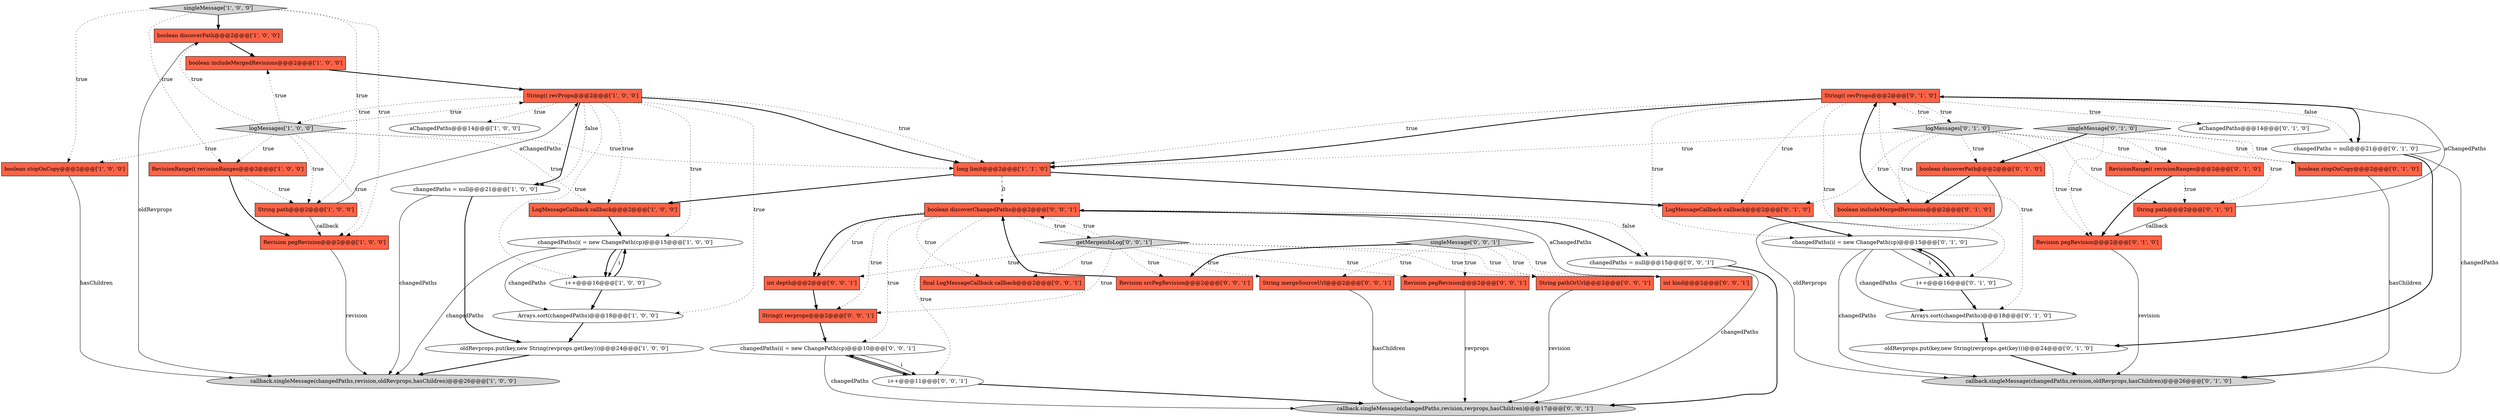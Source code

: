digraph {
31 [style = filled, label = "changedPaths(i( = new ChangePath(cp)@@@15@@@['0', '1', '0']", fillcolor = white, shape = ellipse image = "AAA0AAABBB2BBB"];
7 [style = filled, label = "callback.singleMessage(changedPaths,revision,oldRevprops,hasChildren)@@@26@@@['1', '0', '0']", fillcolor = lightgray, shape = ellipse image = "AAA0AAABBB1BBB"];
22 [style = filled, label = "callback.singleMessage(changedPaths,revision,oldRevprops,hasChildren)@@@26@@@['0', '1', '0']", fillcolor = lightgray, shape = ellipse image = "AAA0AAABBB2BBB"];
26 [style = filled, label = "i++@@@16@@@['0', '1', '0']", fillcolor = white, shape = ellipse image = "AAA0AAABBB2BBB"];
28 [style = filled, label = "boolean includeMergedRevisions@@@2@@@['0', '1', '0']", fillcolor = tomato, shape = box image = "AAA0AAABBB2BBB"];
18 [style = filled, label = "String path@@@2@@@['0', '1', '0']", fillcolor = tomato, shape = box image = "AAA0AAABBB2BBB"];
36 [style = filled, label = "getMergeinfoLog['0', '0', '1']", fillcolor = lightgray, shape = diamond image = "AAA0AAABBB3BBB"];
9 [style = filled, label = "singleMessage['1', '0', '0']", fillcolor = lightgray, shape = diamond image = "AAA0AAABBB1BBB"];
33 [style = filled, label = "changedPaths = null@@@21@@@['0', '1', '0']", fillcolor = white, shape = ellipse image = "AAA0AAABBB2BBB"];
24 [style = filled, label = "boolean stopOnCopy@@@2@@@['0', '1', '0']", fillcolor = tomato, shape = box image = "AAA0AAABBB2BBB"];
2 [style = filled, label = "Revision pegRevision@@@2@@@['1', '0', '0']", fillcolor = tomato, shape = box image = "AAA0AAABBB1BBB"];
6 [style = filled, label = "LogMessageCallback callback@@@2@@@['1', '0', '0']", fillcolor = tomato, shape = box image = "AAA0AAABBB1BBB"];
15 [style = filled, label = "i++@@@16@@@['1', '0', '0']", fillcolor = white, shape = ellipse image = "AAA0AAABBB1BBB"];
14 [style = filled, label = "String(( revProps@@@2@@@['1', '0', '0']", fillcolor = tomato, shape = box image = "AAA0AAABBB1BBB"];
45 [style = filled, label = "singleMessage['0', '0', '1']", fillcolor = lightgray, shape = diamond image = "AAA0AAABBB3BBB"];
32 [style = filled, label = "logMessages['0', '1', '0']", fillcolor = lightgray, shape = diamond image = "AAA0AAABBB2BBB"];
25 [style = filled, label = "aChangedPaths@@@14@@@['0', '1', '0']", fillcolor = white, shape = ellipse image = "AAA0AAABBB2BBB"];
37 [style = filled, label = "Revision srcPegRevision@@@2@@@['0', '0', '1']", fillcolor = tomato, shape = box image = "AAA0AAABBB3BBB"];
5 [style = filled, label = "changedPaths(i( = new ChangePath(cp)@@@15@@@['1', '0', '0']", fillcolor = white, shape = ellipse image = "AAA0AAABBB1BBB"];
27 [style = filled, label = "String(( revProps@@@2@@@['0', '1', '0']", fillcolor = tomato, shape = box image = "AAA0AAABBB2BBB"];
8 [style = filled, label = "oldRevprops.put(key,new String(revprops.get(key)))@@@24@@@['1', '0', '0']", fillcolor = white, shape = ellipse image = "AAA0AAABBB1BBB"];
4 [style = filled, label = "boolean discoverPath@@@2@@@['1', '0', '0']", fillcolor = tomato, shape = box image = "AAA0AAABBB1BBB"];
44 [style = filled, label = "callback.singleMessage(changedPaths,revision,revprops,hasChildren)@@@17@@@['0', '0', '1']", fillcolor = lightgray, shape = ellipse image = "AAA0AAABBB3BBB"];
30 [style = filled, label = "LogMessageCallback callback@@@2@@@['0', '1', '0']", fillcolor = tomato, shape = box image = "AAA0AAABBB2BBB"];
46 [style = filled, label = "boolean discoverChangedPaths@@@2@@@['0', '0', '1']", fillcolor = tomato, shape = box image = "AAA0AAABBB3BBB"];
0 [style = filled, label = "String path@@@2@@@['1', '0', '0']", fillcolor = tomato, shape = box image = "AAA0AAABBB1BBB"];
17 [style = filled, label = "logMessages['1', '0', '0']", fillcolor = lightgray, shape = diamond image = "AAA0AAABBB1BBB"];
47 [style = filled, label = "int depth@@@2@@@['0', '0', '1']", fillcolor = tomato, shape = box image = "AAA0AAABBB3BBB"];
3 [style = filled, label = "aChangedPaths@@@14@@@['1', '0', '0']", fillcolor = white, shape = ellipse image = "AAA0AAABBB1BBB"];
13 [style = filled, label = "boolean stopOnCopy@@@2@@@['1', '0', '0']", fillcolor = tomato, shape = box image = "AAA0AAABBB1BBB"];
43 [style = filled, label = "i++@@@11@@@['0', '0', '1']", fillcolor = white, shape = ellipse image = "AAA0AAABBB3BBB"];
19 [style = filled, label = "Revision pegRevision@@@2@@@['0', '1', '0']", fillcolor = tomato, shape = box image = "AAA0AAABBB2BBB"];
48 [style = filled, label = "Revision pegRevision@@@2@@@['0', '0', '1']", fillcolor = tomato, shape = box image = "AAA0AAABBB3BBB"];
21 [style = filled, label = "singleMessage['0', '1', '0']", fillcolor = lightgray, shape = diamond image = "AAA0AAABBB2BBB"];
11 [style = filled, label = "changedPaths = null@@@21@@@['1', '0', '0']", fillcolor = white, shape = ellipse image = "AAA0AAABBB1BBB"];
39 [style = filled, label = "String(( revprops@@@2@@@['0', '0', '1']", fillcolor = tomato, shape = box image = "AAA0AAABBB3BBB"];
49 [style = filled, label = "String mergeSourceUrl@@@2@@@['0', '0', '1']", fillcolor = tomato, shape = box image = "AAA0AAABBB3BBB"];
1 [style = filled, label = "RevisionRange(( revisionRanges@@@2@@@['1', '0', '0']", fillcolor = tomato, shape = box image = "AAA0AAABBB1BBB"];
10 [style = filled, label = "boolean includeMergedRevisions@@@2@@@['1', '0', '0']", fillcolor = tomato, shape = box image = "AAA0AAABBB1BBB"];
40 [style = filled, label = "changedPaths(i( = new ChangePath(cp)@@@10@@@['0', '0', '1']", fillcolor = white, shape = ellipse image = "AAA0AAABBB3BBB"];
20 [style = filled, label = "RevisionRange(( revisionRanges@@@2@@@['0', '1', '0']", fillcolor = tomato, shape = box image = "AAA0AAABBB2BBB"];
29 [style = filled, label = "Arrays.sort(changedPaths)@@@18@@@['0', '1', '0']", fillcolor = white, shape = ellipse image = "AAA0AAABBB2BBB"];
12 [style = filled, label = "long limit@@@2@@@['1', '1', '0']", fillcolor = tomato, shape = box image = "AAA0AAABBB1BBB"];
34 [style = filled, label = "boolean discoverPath@@@2@@@['0', '1', '0']", fillcolor = tomato, shape = box image = "AAA0AAABBB2BBB"];
38 [style = filled, label = "changedPaths = null@@@15@@@['0', '0', '1']", fillcolor = white, shape = ellipse image = "AAA0AAABBB3BBB"];
35 [style = filled, label = "int kind@@@2@@@['0', '0', '1']", fillcolor = tomato, shape = box image = "AAA0AAABBB3BBB"];
42 [style = filled, label = "String pathOrUrl@@@2@@@['0', '0', '1']", fillcolor = tomato, shape = box image = "AAA0AAABBB3BBB"];
16 [style = filled, label = "Arrays.sort(changedPaths)@@@18@@@['1', '0', '0']", fillcolor = white, shape = ellipse image = "AAA0AAABBB1BBB"];
41 [style = filled, label = "final LogMessageCallback callback@@@2@@@['0', '0', '1']", fillcolor = tomato, shape = box image = "AAA0AAABBB3BBB"];
23 [style = filled, label = "oldRevprops.put(key,new String(revprops.get(key)))@@@24@@@['0', '1', '0']", fillcolor = white, shape = ellipse image = "AAA0AAABBB2BBB"];
31->29 [style = solid, label="changedPaths"];
27->32 [style = dotted, label="true"];
32->28 [style = dotted, label="true"];
38->44 [style = bold, label=""];
17->6 [style = dotted, label="true"];
21->18 [style = dotted, label="true"];
24->22 [style = solid, label="hasChildren"];
17->1 [style = dotted, label="true"];
48->44 [style = solid, label="revprops"];
17->14 [style = dotted, label="true"];
5->15 [style = bold, label=""];
19->22 [style = solid, label="revision"];
36->48 [style = dotted, label="true"];
42->44 [style = solid, label="revision"];
11->7 [style = solid, label="changedPaths"];
43->40 [style = bold, label=""];
23->22 [style = bold, label=""];
36->39 [style = dotted, label="true"];
21->24 [style = dotted, label="true"];
34->22 [style = solid, label="oldRevprops"];
32->30 [style = dotted, label="true"];
14->3 [style = dotted, label="true"];
20->18 [style = dotted, label="true"];
45->42 [style = dotted, label="true"];
17->2 [style = dotted, label="true"];
12->46 [style = dashed, label="0"];
1->0 [style = dotted, label="true"];
27->33 [style = bold, label=""];
43->44 [style = bold, label=""];
14->11 [style = bold, label=""];
49->44 [style = solid, label="hasChildren"];
46->38 [style = dotted, label="false"];
46->38 [style = bold, label=""];
46->40 [style = dotted, label="true"];
5->16 [style = solid, label="changedPaths"];
21->20 [style = dotted, label="true"];
32->24 [style = dotted, label="true"];
14->12 [style = dotted, label="true"];
27->25 [style = dotted, label="true"];
27->12 [style = bold, label=""];
36->47 [style = dotted, label="true"];
10->14 [style = bold, label=""];
29->23 [style = bold, label=""];
47->39 [style = bold, label=""];
32->12 [style = dotted, label="true"];
31->22 [style = solid, label="changedPaths"];
33->23 [style = bold, label=""];
45->49 [style = dotted, label="true"];
4->7 [style = solid, label="oldRevprops"];
45->48 [style = dotted, label="true"];
37->46 [style = bold, label=""];
27->29 [style = dotted, label="true"];
9->13 [style = dotted, label="true"];
18->27 [style = solid, label="aChangedPaths"];
11->8 [style = bold, label=""];
40->44 [style = solid, label="changedPaths"];
20->19 [style = bold, label=""];
27->33 [style = dotted, label="false"];
36->46 [style = dotted, label="true"];
4->10 [style = bold, label=""];
38->44 [style = solid, label="changedPaths"];
32->18 [style = dotted, label="true"];
9->0 [style = dotted, label="true"];
32->34 [style = dotted, label="true"];
16->8 [style = bold, label=""];
17->4 [style = dotted, label="true"];
46->47 [style = dotted, label="true"];
21->34 [style = bold, label=""];
31->26 [style = solid, label="i"];
32->20 [style = dotted, label="true"];
0->2 [style = solid, label="callback"];
36->37 [style = dotted, label="true"];
36->49 [style = dotted, label="true"];
14->16 [style = dotted, label="true"];
14->17 [style = dotted, label="true"];
34->28 [style = bold, label=""];
6->5 [style = bold, label=""];
31->26 [style = bold, label=""];
26->31 [style = bold, label=""];
14->5 [style = dotted, label="true"];
17->12 [style = dotted, label="true"];
30->31 [style = bold, label=""];
27->31 [style = dotted, label="true"];
39->40 [style = bold, label=""];
9->1 [style = dotted, label="true"];
1->2 [style = bold, label=""];
2->7 [style = solid, label="revision"];
40->43 [style = bold, label=""];
5->7 [style = solid, label="changedPaths"];
14->11 [style = dotted, label="false"];
14->6 [style = dotted, label="true"];
13->7 [style = solid, label="hasChildren"];
36->41 [style = dotted, label="true"];
46->36 [style = dotted, label="true"];
17->0 [style = dotted, label="true"];
40->43 [style = solid, label="i"];
27->26 [style = dotted, label="true"];
26->29 [style = bold, label=""];
9->4 [style = bold, label=""];
12->30 [style = bold, label=""];
36->42 [style = dotted, label="true"];
46->41 [style = dotted, label="true"];
27->12 [style = dotted, label="true"];
15->16 [style = bold, label=""];
12->6 [style = bold, label=""];
46->47 [style = bold, label=""];
15->5 [style = bold, label=""];
8->7 [style = bold, label=""];
18->19 [style = solid, label="callback"];
17->10 [style = dotted, label="true"];
14->15 [style = dotted, label="true"];
27->30 [style = dotted, label="true"];
0->14 [style = solid, label="aChangedPaths"];
32->27 [style = dotted, label="true"];
5->15 [style = solid, label="i"];
33->22 [style = solid, label="changedPaths"];
9->2 [style = dotted, label="true"];
21->19 [style = dotted, label="true"];
14->12 [style = bold, label=""];
45->35 [style = dotted, label="true"];
46->39 [style = dotted, label="true"];
35->46 [style = solid, label="aChangedPaths"];
45->37 [style = bold, label=""];
28->27 [style = bold, label=""];
36->35 [style = dotted, label="true"];
17->13 [style = dotted, label="true"];
32->19 [style = dotted, label="true"];
46->43 [style = dotted, label="true"];
}
